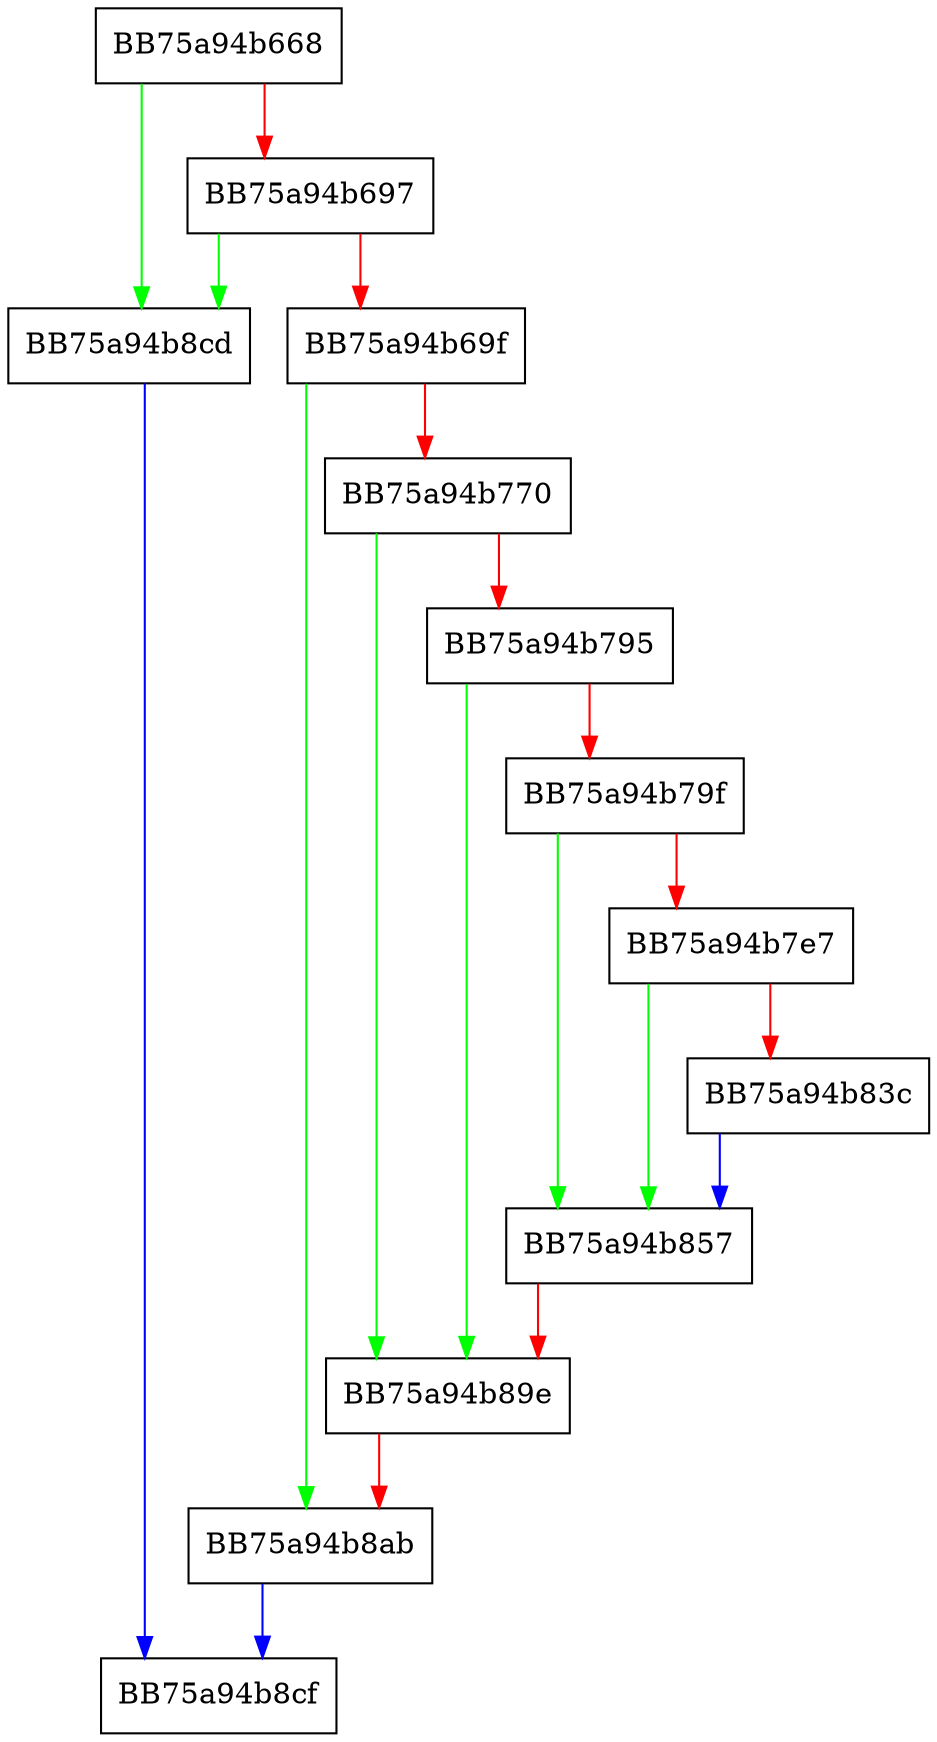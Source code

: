 digraph find_static_model_info {
  node [shape="box"];
  graph [splines=ortho];
  BB75a94b668 -> BB75a94b8cd [color="green"];
  BB75a94b668 -> BB75a94b697 [color="red"];
  BB75a94b697 -> BB75a94b8cd [color="green"];
  BB75a94b697 -> BB75a94b69f [color="red"];
  BB75a94b69f -> BB75a94b8ab [color="green"];
  BB75a94b69f -> BB75a94b770 [color="red"];
  BB75a94b770 -> BB75a94b89e [color="green"];
  BB75a94b770 -> BB75a94b795 [color="red"];
  BB75a94b795 -> BB75a94b89e [color="green"];
  BB75a94b795 -> BB75a94b79f [color="red"];
  BB75a94b79f -> BB75a94b857 [color="green"];
  BB75a94b79f -> BB75a94b7e7 [color="red"];
  BB75a94b7e7 -> BB75a94b857 [color="green"];
  BB75a94b7e7 -> BB75a94b83c [color="red"];
  BB75a94b83c -> BB75a94b857 [color="blue"];
  BB75a94b857 -> BB75a94b89e [color="red"];
  BB75a94b89e -> BB75a94b8ab [color="red"];
  BB75a94b8ab -> BB75a94b8cf [color="blue"];
  BB75a94b8cd -> BB75a94b8cf [color="blue"];
}